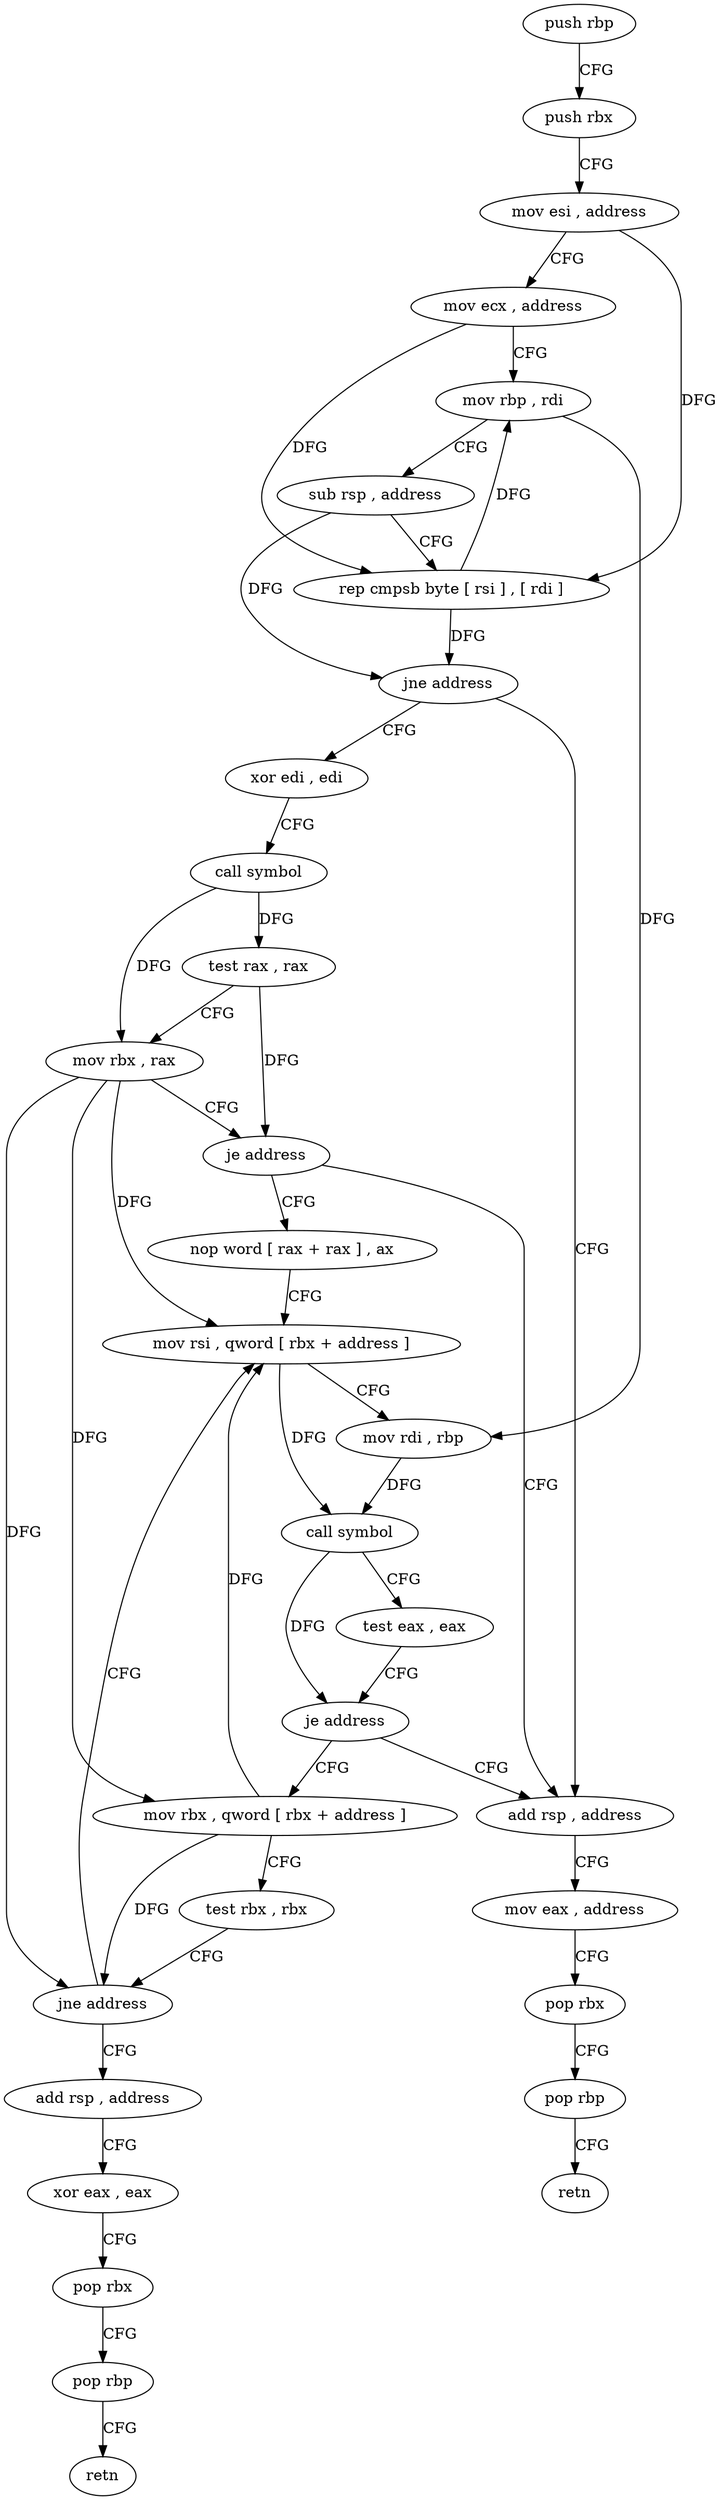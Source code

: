 digraph "func" {
"4242528" [label = "push rbp" ]
"4242529" [label = "push rbx" ]
"4242530" [label = "mov esi , address" ]
"4242535" [label = "mov ecx , address" ]
"4242540" [label = "mov rbp , rdi" ]
"4242543" [label = "sub rsp , address" ]
"4242547" [label = "rep cmpsb byte [ rsi ] , [ rdi ]" ]
"4242549" [label = "jne address" ]
"4242568" [label = "xor edi , edi" ]
"4242551" [label = "add rsp , address" ]
"4242570" [label = "call symbol" ]
"4242575" [label = "test rax , rax" ]
"4242578" [label = "mov rbx , rax" ]
"4242581" [label = "je address" ]
"4242583" [label = "nop word [ rax + rax ] , ax" ]
"4242555" [label = "mov eax , address" ]
"4242560" [label = "pop rbx" ]
"4242561" [label = "pop rbp" ]
"4242562" [label = "retn" ]
"4242592" [label = "mov rsi , qword [ rbx + address ]" ]
"4242608" [label = "mov rbx , qword [ rbx + address ]" ]
"4242612" [label = "test rbx , rbx" ]
"4242615" [label = "jne address" ]
"4242617" [label = "add rsp , address" ]
"4242596" [label = "mov rdi , rbp" ]
"4242599" [label = "call symbol" ]
"4242604" [label = "test eax , eax" ]
"4242606" [label = "je address" ]
"4242621" [label = "xor eax , eax" ]
"4242623" [label = "pop rbx" ]
"4242624" [label = "pop rbp" ]
"4242625" [label = "retn" ]
"4242528" -> "4242529" [ label = "CFG" ]
"4242529" -> "4242530" [ label = "CFG" ]
"4242530" -> "4242535" [ label = "CFG" ]
"4242530" -> "4242547" [ label = "DFG" ]
"4242535" -> "4242540" [ label = "CFG" ]
"4242535" -> "4242547" [ label = "DFG" ]
"4242540" -> "4242543" [ label = "CFG" ]
"4242540" -> "4242596" [ label = "DFG" ]
"4242543" -> "4242547" [ label = "CFG" ]
"4242543" -> "4242549" [ label = "DFG" ]
"4242547" -> "4242549" [ label = "DFG" ]
"4242547" -> "4242540" [ label = "DFG" ]
"4242549" -> "4242568" [ label = "CFG" ]
"4242549" -> "4242551" [ label = "CFG" ]
"4242568" -> "4242570" [ label = "CFG" ]
"4242551" -> "4242555" [ label = "CFG" ]
"4242570" -> "4242575" [ label = "DFG" ]
"4242570" -> "4242578" [ label = "DFG" ]
"4242575" -> "4242578" [ label = "CFG" ]
"4242575" -> "4242581" [ label = "DFG" ]
"4242578" -> "4242581" [ label = "CFG" ]
"4242578" -> "4242592" [ label = "DFG" ]
"4242578" -> "4242608" [ label = "DFG" ]
"4242578" -> "4242615" [ label = "DFG" ]
"4242581" -> "4242551" [ label = "CFG" ]
"4242581" -> "4242583" [ label = "CFG" ]
"4242583" -> "4242592" [ label = "CFG" ]
"4242555" -> "4242560" [ label = "CFG" ]
"4242560" -> "4242561" [ label = "CFG" ]
"4242561" -> "4242562" [ label = "CFG" ]
"4242592" -> "4242596" [ label = "CFG" ]
"4242592" -> "4242599" [ label = "DFG" ]
"4242608" -> "4242612" [ label = "CFG" ]
"4242608" -> "4242592" [ label = "DFG" ]
"4242608" -> "4242615" [ label = "DFG" ]
"4242612" -> "4242615" [ label = "CFG" ]
"4242615" -> "4242592" [ label = "CFG" ]
"4242615" -> "4242617" [ label = "CFG" ]
"4242617" -> "4242621" [ label = "CFG" ]
"4242596" -> "4242599" [ label = "DFG" ]
"4242599" -> "4242604" [ label = "CFG" ]
"4242599" -> "4242606" [ label = "DFG" ]
"4242604" -> "4242606" [ label = "CFG" ]
"4242606" -> "4242551" [ label = "CFG" ]
"4242606" -> "4242608" [ label = "CFG" ]
"4242621" -> "4242623" [ label = "CFG" ]
"4242623" -> "4242624" [ label = "CFG" ]
"4242624" -> "4242625" [ label = "CFG" ]
}
